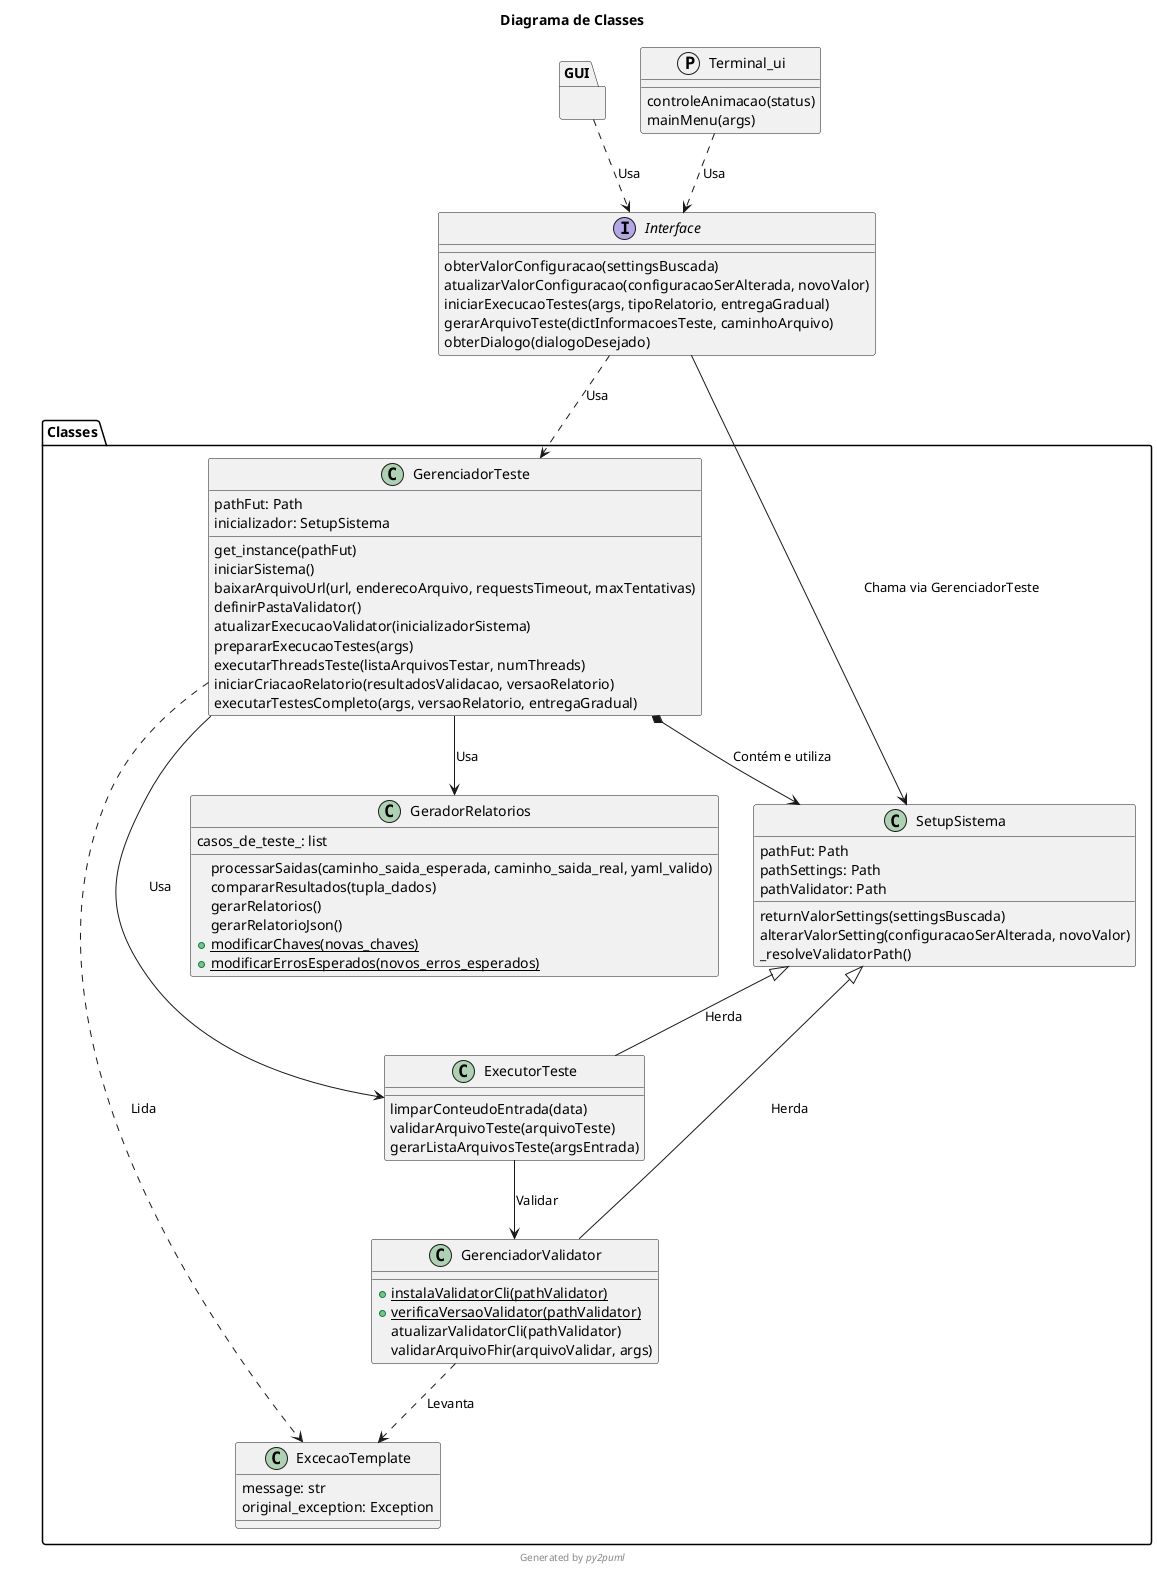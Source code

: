 @startuml Classes

' Título do diagrama
title Diagrama de Classes

' Classes
class Classes.ExcecaoTemplate {
  message: str
  original_exception: Exception
}
class Classes.ExecutorTeste {
  limparConteudoEntrada(data)
  validarArquivoTeste(arquivoTeste)
  gerarListaArquivosTeste(argsEntrada)
}
class Classes.SetupSistema {
  pathFut: Path
  pathSettings: Path
  pathValidator: Path
  returnValorSettings(settingsBuscada)
  alterarValorSetting(configuracaoSerAlterada, novoValor)
  _resolveValidatorPath()
}
class Classes.GeradorRelatorios {
  casos_de_teste_: list
  processarSaidas(caminho_saida_esperada, caminho_saida_real, yaml_valido)
  compararResultados(tupla_dados)
  gerarRelatorios()
  gerarRelatorioJson()
  {static} +modificarChaves(novas_chaves)
  {static} +modificarErrosEsperados(novos_erros_esperados)
}
class Classes.GerenciadorTeste {
  pathFut: Path
  inicializador: SetupSistema
  get_instance(pathFut)
  iniciarSistema()
  baixarArquivoUrl(url, enderecoArquivo, requestsTimeout, maxTentativas)
  definirPastaValidator()
  atualizarExecucaoValidator(inicializadorSistema)
  prepararExecucaoTestes(args)
  executarThreadsTeste(listaArquivosTestar, numThreads)
  iniciarCriacaoRelatorio(resultadosValidacao, versaoRelatorio)
  executarTestesCompleto(args, versaoRelatorio, entregaGradual)
}
class Classes.GerenciadorValidator {
  {static} +instalaValidatorCli(pathValidator)
  {static} +verificaVersaoValidator(pathValidator)
  atualizarValidatorCli(pathValidator)
  validarArquivoFhir(arquivoValidar, args)
}
interface Interface {
  obterValorConfiguracao(settingsBuscada)
  atualizarValorConfiguracao(configuracaoSerAlterada, novoValor)
  iniciarExecucaoTestes(args, tipoRelatorio, entregaGradual)
  gerarArquivoTeste(dictInformacoesTeste, caminhoArquivo)
  obterDialogo(dialogoDesejado)
}
protocol Terminal_ui {
  controleAnimacao(status)
  mainMenu(args)
}
package GUI {

}

' Relacoes
Classes.SetupSistema <|-- Classes.ExecutorTeste : Herda
Classes.SetupSistema <|-- Classes.GerenciadorValidator : Herda
Classes.ExecutorTeste --> Classes.GerenciadorValidator : Validar
Classes.GerenciadorTeste ..> Classes.ExcecaoTemplate : Lida 
Classes.GerenciadorValidator ..> Classes.ExcecaoTemplate : Levanta 
Classes.GerenciadorTeste --> Classes.ExecutorTeste : Usa 
Classes.GerenciadorTeste --> Classes.GeradorRelatorios : Usa 
Classes.GerenciadorTeste *--> Classes.SetupSistema : Contém e utiliza
Interface ..> GerenciadorTeste : Usa
Interface --> SetupSistema : Chama via GerenciadorTeste
Terminal_ui ..> Interface : Usa
GUI ..> Interface : Usa
footer Generated by //py2puml//
@enduml